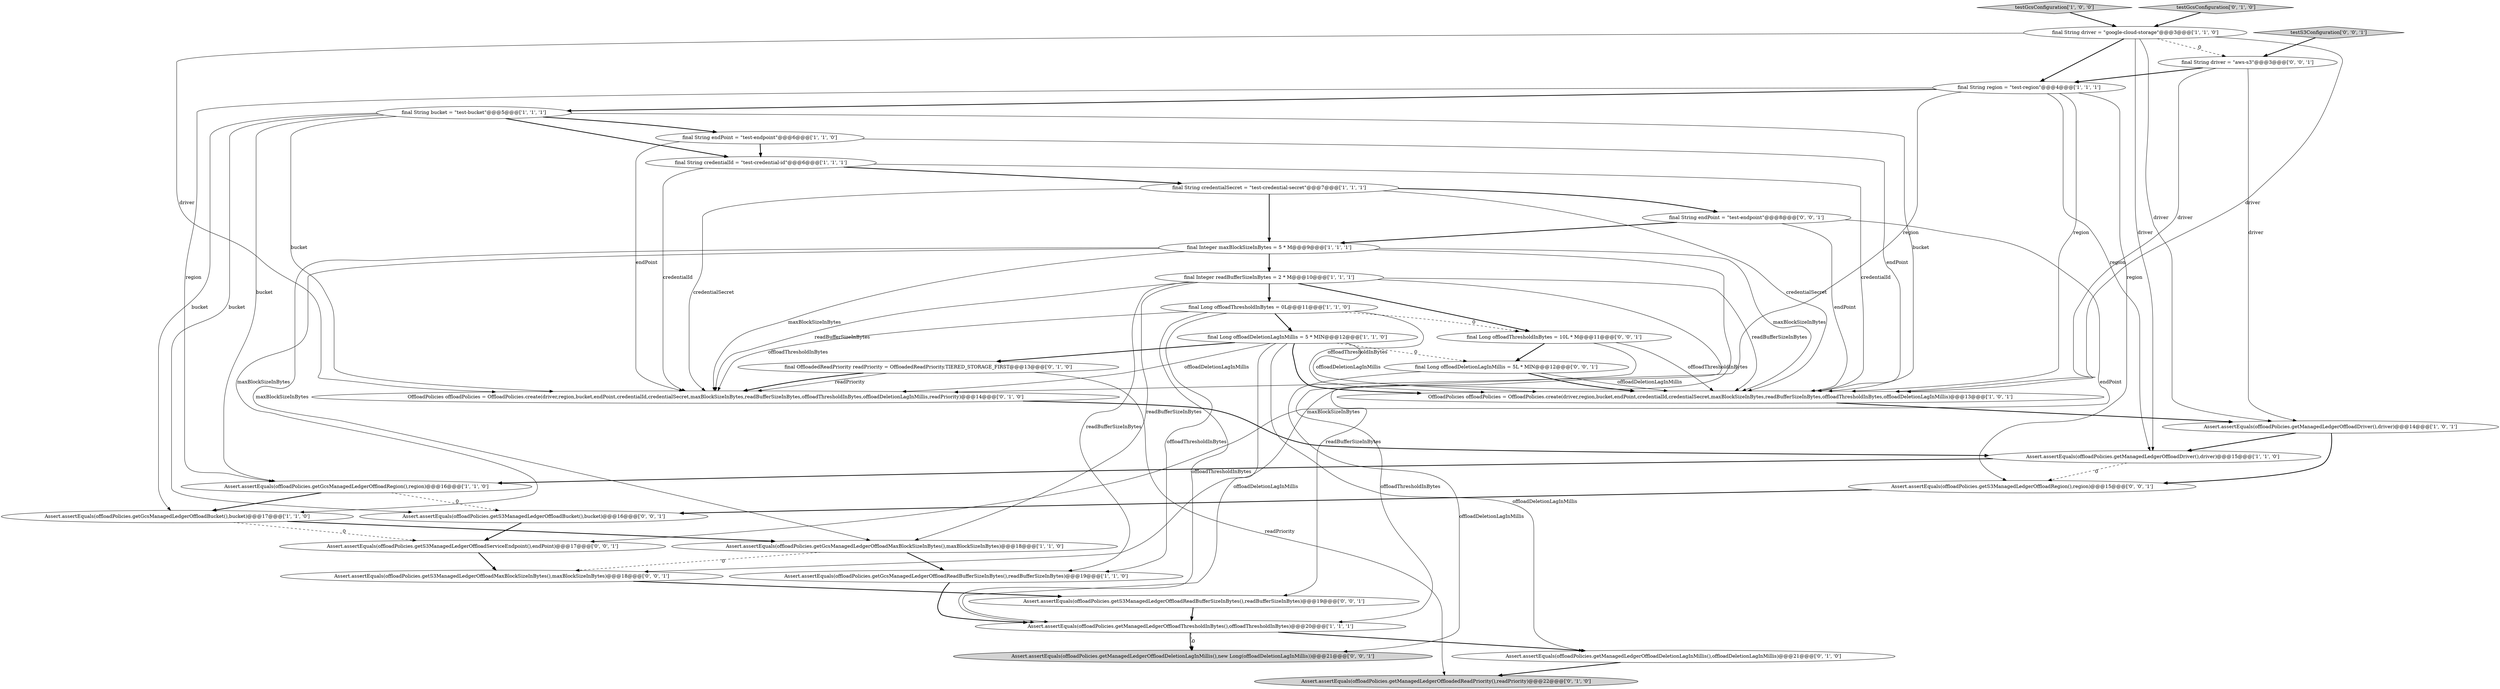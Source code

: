 digraph {
23 [style = filled, label = "OffloadPolicies offloadPolicies = OffloadPolicies.create(driver,region,bucket,endPoint,credentialId,credentialSecret,maxBlockSizeInBytes,readBufferSizeInBytes,offloadThresholdInBytes,offloadDeletionLagInMillis,readPriority)@@@14@@@['0', '1', '0']", fillcolor = white, shape = ellipse image = "AAA1AAABBB2BBB"];
13 [style = filled, label = "final Long offloadDeletionLagInMillis = 5 * MIN@@@12@@@['1', '1', '0']", fillcolor = white, shape = ellipse image = "AAA0AAABBB1BBB"];
25 [style = filled, label = "Assert.assertEquals(offloadPolicies.getS3ManagedLedgerOffloadServiceEndpoint(),endPoint)@@@17@@@['0', '0', '1']", fillcolor = white, shape = ellipse image = "AAA0AAABBB3BBB"];
5 [style = filled, label = "final String credentialSecret = \"test-credential-secret\"@@@7@@@['1', '1', '1']", fillcolor = white, shape = ellipse image = "AAA0AAABBB1BBB"];
2 [style = filled, label = "final String credentialId = \"test-credential-id\"@@@6@@@['1', '1', '1']", fillcolor = white, shape = ellipse image = "AAA0AAABBB1BBB"];
29 [style = filled, label = "Assert.assertEquals(offloadPolicies.getS3ManagedLedgerOffloadMaxBlockSizeInBytes(),maxBlockSizeInBytes)@@@18@@@['0', '0', '1']", fillcolor = white, shape = ellipse image = "AAA0AAABBB3BBB"];
14 [style = filled, label = "Assert.assertEquals(offloadPolicies.getManagedLedgerOffloadDriver(),driver)@@@14@@@['1', '0', '1']", fillcolor = white, shape = ellipse image = "AAA0AAABBB1BBB"];
34 [style = filled, label = "final String driver = \"aws-s3\"@@@3@@@['0', '0', '1']", fillcolor = white, shape = ellipse image = "AAA0AAABBB3BBB"];
1 [style = filled, label = "final Long offloadThresholdInBytes = 0L@@@11@@@['1', '1', '0']", fillcolor = white, shape = ellipse image = "AAA0AAABBB1BBB"];
28 [style = filled, label = "Assert.assertEquals(offloadPolicies.getS3ManagedLedgerOffloadBucket(),bucket)@@@16@@@['0', '0', '1']", fillcolor = white, shape = ellipse image = "AAA0AAABBB3BBB"];
8 [style = filled, label = "Assert.assertEquals(offloadPolicies.getManagedLedgerOffloadDriver(),driver)@@@15@@@['1', '1', '0']", fillcolor = white, shape = ellipse image = "AAA0AAABBB1BBB"];
15 [style = filled, label = "final String driver = \"google-cloud-storage\"@@@3@@@['1', '1', '0']", fillcolor = white, shape = ellipse image = "AAA0AAABBB1BBB"];
33 [style = filled, label = "testS3Configuration['0', '0', '1']", fillcolor = lightgray, shape = diamond image = "AAA0AAABBB3BBB"];
31 [style = filled, label = "final Long offloadThresholdInBytes = 10L * M@@@11@@@['0', '0', '1']", fillcolor = white, shape = ellipse image = "AAA0AAABBB3BBB"];
19 [style = filled, label = "Assert.assertEquals(offloadPolicies.getManagedLedgerOffloadDeletionLagInMillis(),offloadDeletionLagInMillis)@@@21@@@['0', '1', '0']", fillcolor = white, shape = ellipse image = "AAA0AAABBB2BBB"];
6 [style = filled, label = "Assert.assertEquals(offloadPolicies.getGcsManagedLedgerOffloadBucket(),bucket)@@@17@@@['1', '1', '0']", fillcolor = white, shape = ellipse image = "AAA0AAABBB1BBB"];
30 [style = filled, label = "Assert.assertEquals(offloadPolicies.getManagedLedgerOffloadDeletionLagInMillis(),new Long(offloadDeletionLagInMillis))@@@21@@@['0', '0', '1']", fillcolor = lightgray, shape = ellipse image = "AAA0AAABBB3BBB"];
9 [style = filled, label = "final String bucket = \"test-bucket\"@@@5@@@['1', '1', '1']", fillcolor = white, shape = ellipse image = "AAA0AAABBB1BBB"];
12 [style = filled, label = "Assert.assertEquals(offloadPolicies.getGcsManagedLedgerOffloadMaxBlockSizeInBytes(),maxBlockSizeInBytes)@@@18@@@['1', '1', '0']", fillcolor = white, shape = ellipse image = "AAA0AAABBB1BBB"];
11 [style = filled, label = "Assert.assertEquals(offloadPolicies.getManagedLedgerOffloadThresholdInBytes(),offloadThresholdInBytes)@@@20@@@['1', '1', '1']", fillcolor = white, shape = ellipse image = "AAA0AAABBB1BBB"];
3 [style = filled, label = "final String region = \"test-region\"@@@4@@@['1', '1', '1']", fillcolor = white, shape = ellipse image = "AAA0AAABBB1BBB"];
24 [style = filled, label = "final String endPoint = \"test-endpoint\"@@@8@@@['0', '0', '1']", fillcolor = white, shape = ellipse image = "AAA0AAABBB3BBB"];
16 [style = filled, label = "testGcsConfiguration['1', '0', '0']", fillcolor = lightgray, shape = diamond image = "AAA0AAABBB1BBB"];
21 [style = filled, label = "final OffloadedReadPriority readPriority = OffloadedReadPriority.TIERED_STORAGE_FIRST@@@13@@@['0', '1', '0']", fillcolor = white, shape = ellipse image = "AAA0AAABBB2BBB"];
32 [style = filled, label = "Assert.assertEquals(offloadPolicies.getS3ManagedLedgerOffloadRegion(),region)@@@15@@@['0', '0', '1']", fillcolor = white, shape = ellipse image = "AAA0AAABBB3BBB"];
0 [style = filled, label = "OffloadPolicies offloadPolicies = OffloadPolicies.create(driver,region,bucket,endPoint,credentialId,credentialSecret,maxBlockSizeInBytes,readBufferSizeInBytes,offloadThresholdInBytes,offloadDeletionLagInMillis)@@@13@@@['1', '0', '1']", fillcolor = white, shape = ellipse image = "AAA0AAABBB1BBB"];
4 [style = filled, label = "final Integer maxBlockSizeInBytes = 5 * M@@@9@@@['1', '1', '1']", fillcolor = white, shape = ellipse image = "AAA0AAABBB1BBB"];
26 [style = filled, label = "final Long offloadDeletionLagInMillis = 5L * MIN@@@12@@@['0', '0', '1']", fillcolor = white, shape = ellipse image = "AAA0AAABBB3BBB"];
10 [style = filled, label = "final String endPoint = \"test-endpoint\"@@@6@@@['1', '1', '0']", fillcolor = white, shape = ellipse image = "AAA0AAABBB1BBB"];
17 [style = filled, label = "final Integer readBufferSizeInBytes = 2 * M@@@10@@@['1', '1', '1']", fillcolor = white, shape = ellipse image = "AAA0AAABBB1BBB"];
22 [style = filled, label = "testGcsConfiguration['0', '1', '0']", fillcolor = lightgray, shape = diamond image = "AAA0AAABBB2BBB"];
27 [style = filled, label = "Assert.assertEquals(offloadPolicies.getS3ManagedLedgerOffloadReadBufferSizeInBytes(),readBufferSizeInBytes)@@@19@@@['0', '0', '1']", fillcolor = white, shape = ellipse image = "AAA0AAABBB3BBB"];
20 [style = filled, label = "Assert.assertEquals(offloadPolicies.getManagedLedgerOffloadedReadPriority(),readPriority)@@@22@@@['0', '1', '0']", fillcolor = lightgray, shape = ellipse image = "AAA1AAABBB2BBB"];
7 [style = filled, label = "Assert.assertEquals(offloadPolicies.getGcsManagedLedgerOffloadRegion(),region)@@@16@@@['1', '1', '0']", fillcolor = white, shape = ellipse image = "AAA0AAABBB1BBB"];
18 [style = filled, label = "Assert.assertEquals(offloadPolicies.getGcsManagedLedgerOffloadReadBufferSizeInBytes(),readBufferSizeInBytes)@@@19@@@['1', '1', '0']", fillcolor = white, shape = ellipse image = "AAA0AAABBB1BBB"];
34->14 [style = solid, label="driver"];
14->32 [style = bold, label=""];
7->6 [style = bold, label=""];
33->34 [style = bold, label=""];
11->30 [style = dashed, label="0"];
10->0 [style = solid, label="endPoint"];
5->23 [style = solid, label="credentialSecret"];
26->30 [style = solid, label="offloadDeletionLagInMillis"];
9->7 [style = solid, label="bucket"];
32->28 [style = bold, label=""];
3->9 [style = bold, label=""];
14->8 [style = bold, label=""];
3->32 [style = solid, label="region"];
6->12 [style = bold, label=""];
17->18 [style = solid, label="readBufferSizeInBytes"];
9->28 [style = solid, label="bucket"];
3->7 [style = solid, label="region"];
17->1 [style = bold, label=""];
2->23 [style = solid, label="credentialId"];
1->11 [style = solid, label="offloadThresholdInBytes"];
17->0 [style = solid, label="readBufferSizeInBytes"];
13->21 [style = bold, label=""];
13->0 [style = bold, label=""];
1->23 [style = solid, label="offloadThresholdInBytes"];
34->0 [style = solid, label="driver"];
4->17 [style = bold, label=""];
31->26 [style = bold, label=""];
11->30 [style = bold, label=""];
3->23 [style = solid, label="region"];
5->24 [style = bold, label=""];
1->31 [style = dashed, label="0"];
12->18 [style = bold, label=""];
15->3 [style = bold, label=""];
2->0 [style = solid, label="credentialId"];
0->14 [style = bold, label=""];
13->19 [style = solid, label="offloadDeletionLagInMillis"];
3->8 [style = solid, label="region"];
15->34 [style = dashed, label="0"];
1->0 [style = solid, label="offloadThresholdInBytes"];
9->10 [style = bold, label=""];
1->13 [style = bold, label=""];
13->23 [style = solid, label="offloadDeletionLagInMillis"];
15->14 [style = solid, label="driver"];
13->26 [style = dashed, label="0"];
29->27 [style = bold, label=""];
13->0 [style = solid, label="offloadDeletionLagInMillis"];
9->23 [style = solid, label="bucket"];
7->28 [style = dashed, label="0"];
17->12 [style = solid, label="readBufferSizeInBytes"];
15->8 [style = solid, label="driver"];
24->4 [style = bold, label=""];
13->11 [style = solid, label="offloadDeletionLagInMillis"];
15->0 [style = solid, label="driver"];
27->11 [style = bold, label=""];
5->0 [style = solid, label="credentialSecret"];
5->4 [style = bold, label=""];
1->18 [style = solid, label="offloadThresholdInBytes"];
4->29 [style = solid, label="maxBlockSizeInBytes"];
4->12 [style = solid, label="maxBlockSizeInBytes"];
10->23 [style = solid, label="endPoint"];
8->32 [style = dashed, label="0"];
12->29 [style = dashed, label="0"];
11->19 [style = bold, label=""];
21->23 [style = solid, label="readPriority"];
21->20 [style = solid, label="readPriority"];
4->0 [style = solid, label="maxBlockSizeInBytes"];
8->7 [style = bold, label=""];
17->27 [style = solid, label="readBufferSizeInBytes"];
4->23 [style = solid, label="maxBlockSizeInBytes"];
3->0 [style = solid, label="region"];
6->25 [style = dashed, label="0"];
18->11 [style = bold, label=""];
25->29 [style = bold, label=""];
10->2 [style = bold, label=""];
2->5 [style = bold, label=""];
17->23 [style = solid, label="readBufferSizeInBytes"];
19->20 [style = bold, label=""];
9->0 [style = solid, label="bucket"];
24->25 [style = solid, label="endPoint"];
26->0 [style = solid, label="offloadDeletionLagInMillis"];
9->2 [style = bold, label=""];
16->15 [style = bold, label=""];
31->0 [style = solid, label="offloadThresholdInBytes"];
22->15 [style = bold, label=""];
34->3 [style = bold, label=""];
24->0 [style = solid, label="endPoint"];
9->6 [style = solid, label="bucket"];
23->8 [style = bold, label=""];
15->23 [style = solid, label="driver"];
31->11 [style = solid, label="offloadThresholdInBytes"];
21->23 [style = bold, label=""];
28->25 [style = bold, label=""];
26->0 [style = bold, label=""];
4->6 [style = solid, label="maxBlockSizeInBytes"];
17->31 [style = bold, label=""];
}
